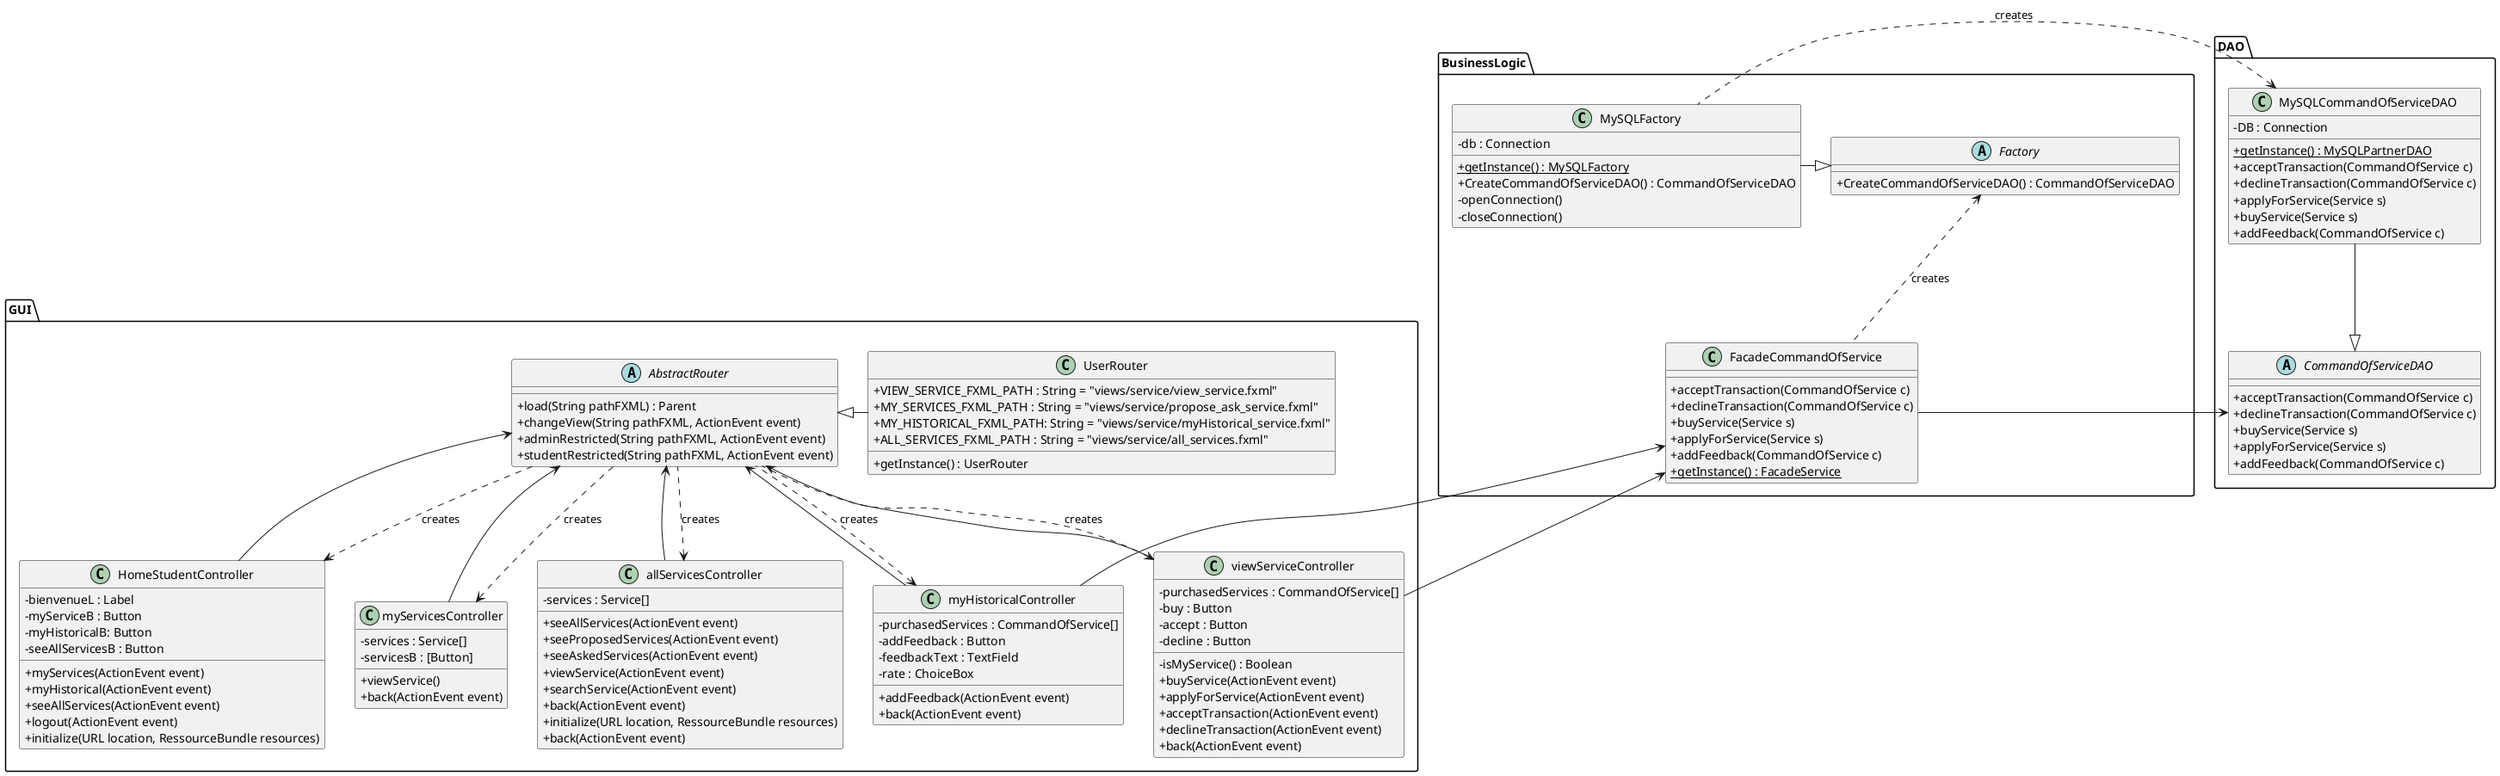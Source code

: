 @startuml

@startuml
skinparam classAttributeIconSize 0

package GUI{
    abstract class AbstractRouter{
        + load(String pathFXML) : Parent
        + changeView(String pathFXML, ActionEvent event)
        + adminRestricted(String pathFXML, ActionEvent event)
        + studentRestricted(String pathFXML, ActionEvent event)
    }

    class HomeStudentController{
            - bienvenueL : Label
            - myServiceB : Button
            - myHistoricalB: Button
            - seeAllServicesB : Button
            + myServices(ActionEvent event)
            + myHistorical(ActionEvent event)
            + seeAllServices(ActionEvent event)
            + logout(ActionEvent event)
            + initialize(URL location, RessourceBundle resources)
    }

    class myServicesController{
        - services : Service[]
        - servicesB : [Button]
        + viewService()
        + back(ActionEvent event)
    }

    class myHistoricalController{
            - purchasedServices : CommandOfService[]
            - addFeedback : Button
            - feedbackText : TextField
            - rate : ChoiceBox
            + addFeedback(ActionEvent event)
            + back(ActionEvent event)
     }

    class viewServiceController{
        - purchasedServices : CommandOfService[]
        - buy : Button
        - accept : Button
        - decline : Button
        - isMyService() : Boolean
        + buyService(ActionEvent event)
        + applyForService(ActionEvent event)
        + acceptTransaction(ActionEvent event)
        + declineTransaction(ActionEvent event)
        + back(ActionEvent event)
    }



    class allServicesController{
            - services : Service[]

            + seeAllServices(ActionEvent event)
            + seeProposedServices(ActionEvent event)
            + seeAskedServices(ActionEvent event)
            + viewService(ActionEvent event)
            + searchService(ActionEvent event)
            + back(ActionEvent event)
            + initialize(URL location, RessourceBundle resources)
            + back(ActionEvent event)
        }


    class UserRouter{
        + VIEW_SERVICE_FXML_PATH : String = "views/service/view_service.fxml"
        + MY_SERVICES_FXML_PATH : String = "views/service/propose_ask_service.fxml"
        + MY_HISTORICAL_FXML_PATH: String = "views/service/myHistorical_service.fxml"
        + ALL_SERVICES_FXML_PATH : String = "views/service/all_services.fxml"
        + getInstance() : UserRouter
    }

    AbstractRouter <|-right- UserRouter


    AbstractRouter <-- HomeStudentController
    AbstractRouter <-- allServicesController
    AbstractRouter <-- viewServiceController
    AbstractRouter <-- myServicesController
    AbstractRouter <-- myHistoricalController

    allServicesController <.. AbstractRouter : creates
    HomeStudentController <.. AbstractRouter : creates
    myServicesController <.. AbstractRouter : creates
    viewServiceController <.. AbstractRouter : creates
    myHistoricalController <.. AbstractRouter : creates


}


package BusinessLogic{
    class FacadeCommandOfService{

        + acceptTransaction(CommandOfService c)
        + declineTransaction(CommandOfService c)
        + buyService(Service s)
        + applyForService(Service s)
        + addFeedback(CommandOfService c)
        + {static} getInstance() : FacadeService
        ' User is provided by session '
    }

    abstract class Factory{
        + CreateCommandOfServiceDAO() : CommandOfServiceDAO
    }
    class MySQLFactory{
        - db : Connection
        + {static} getInstance() : MySQLFactory
        + CreateCommandOfServiceDAO() : CommandOfServiceDAO
        - openConnection()
        - closeConnection()
    }

    Factory <.. FacadeCommandOfService : creates
    Factory <|-left- MySQLFactory

    FacadeCommandOfService <-down- viewServiceController
    FacadeCommandOfService <-down- myHistoricalController

}

package DAO{

    abstract class CommandOfServiceDAO{

        + acceptTransaction(CommandOfService c)
        + declineTransaction(CommandOfService c)
        + buyService(Service s)
        + applyForService(Service s)
        + addFeedback(CommandOfService c)

    }

    class MySQLCommandOfServiceDAO{
        - DB : Connection
        + {static} getInstance() : MySQLPartnerDAO
        + acceptTransaction(CommandOfService c)
        + declineTransaction(CommandOfService c)
        + applyForService(Service s)
        + buyService(Service s)
        + addFeedback(CommandOfService c)

    }

    MySQLCommandOfServiceDAO --|> CommandOfServiceDAO
    MySQLCommandOfServiceDAO <.right. MySQLFactory : creates

    CommandOfServiceDAO <-right- FacadeCommandOfService


}



@enduml